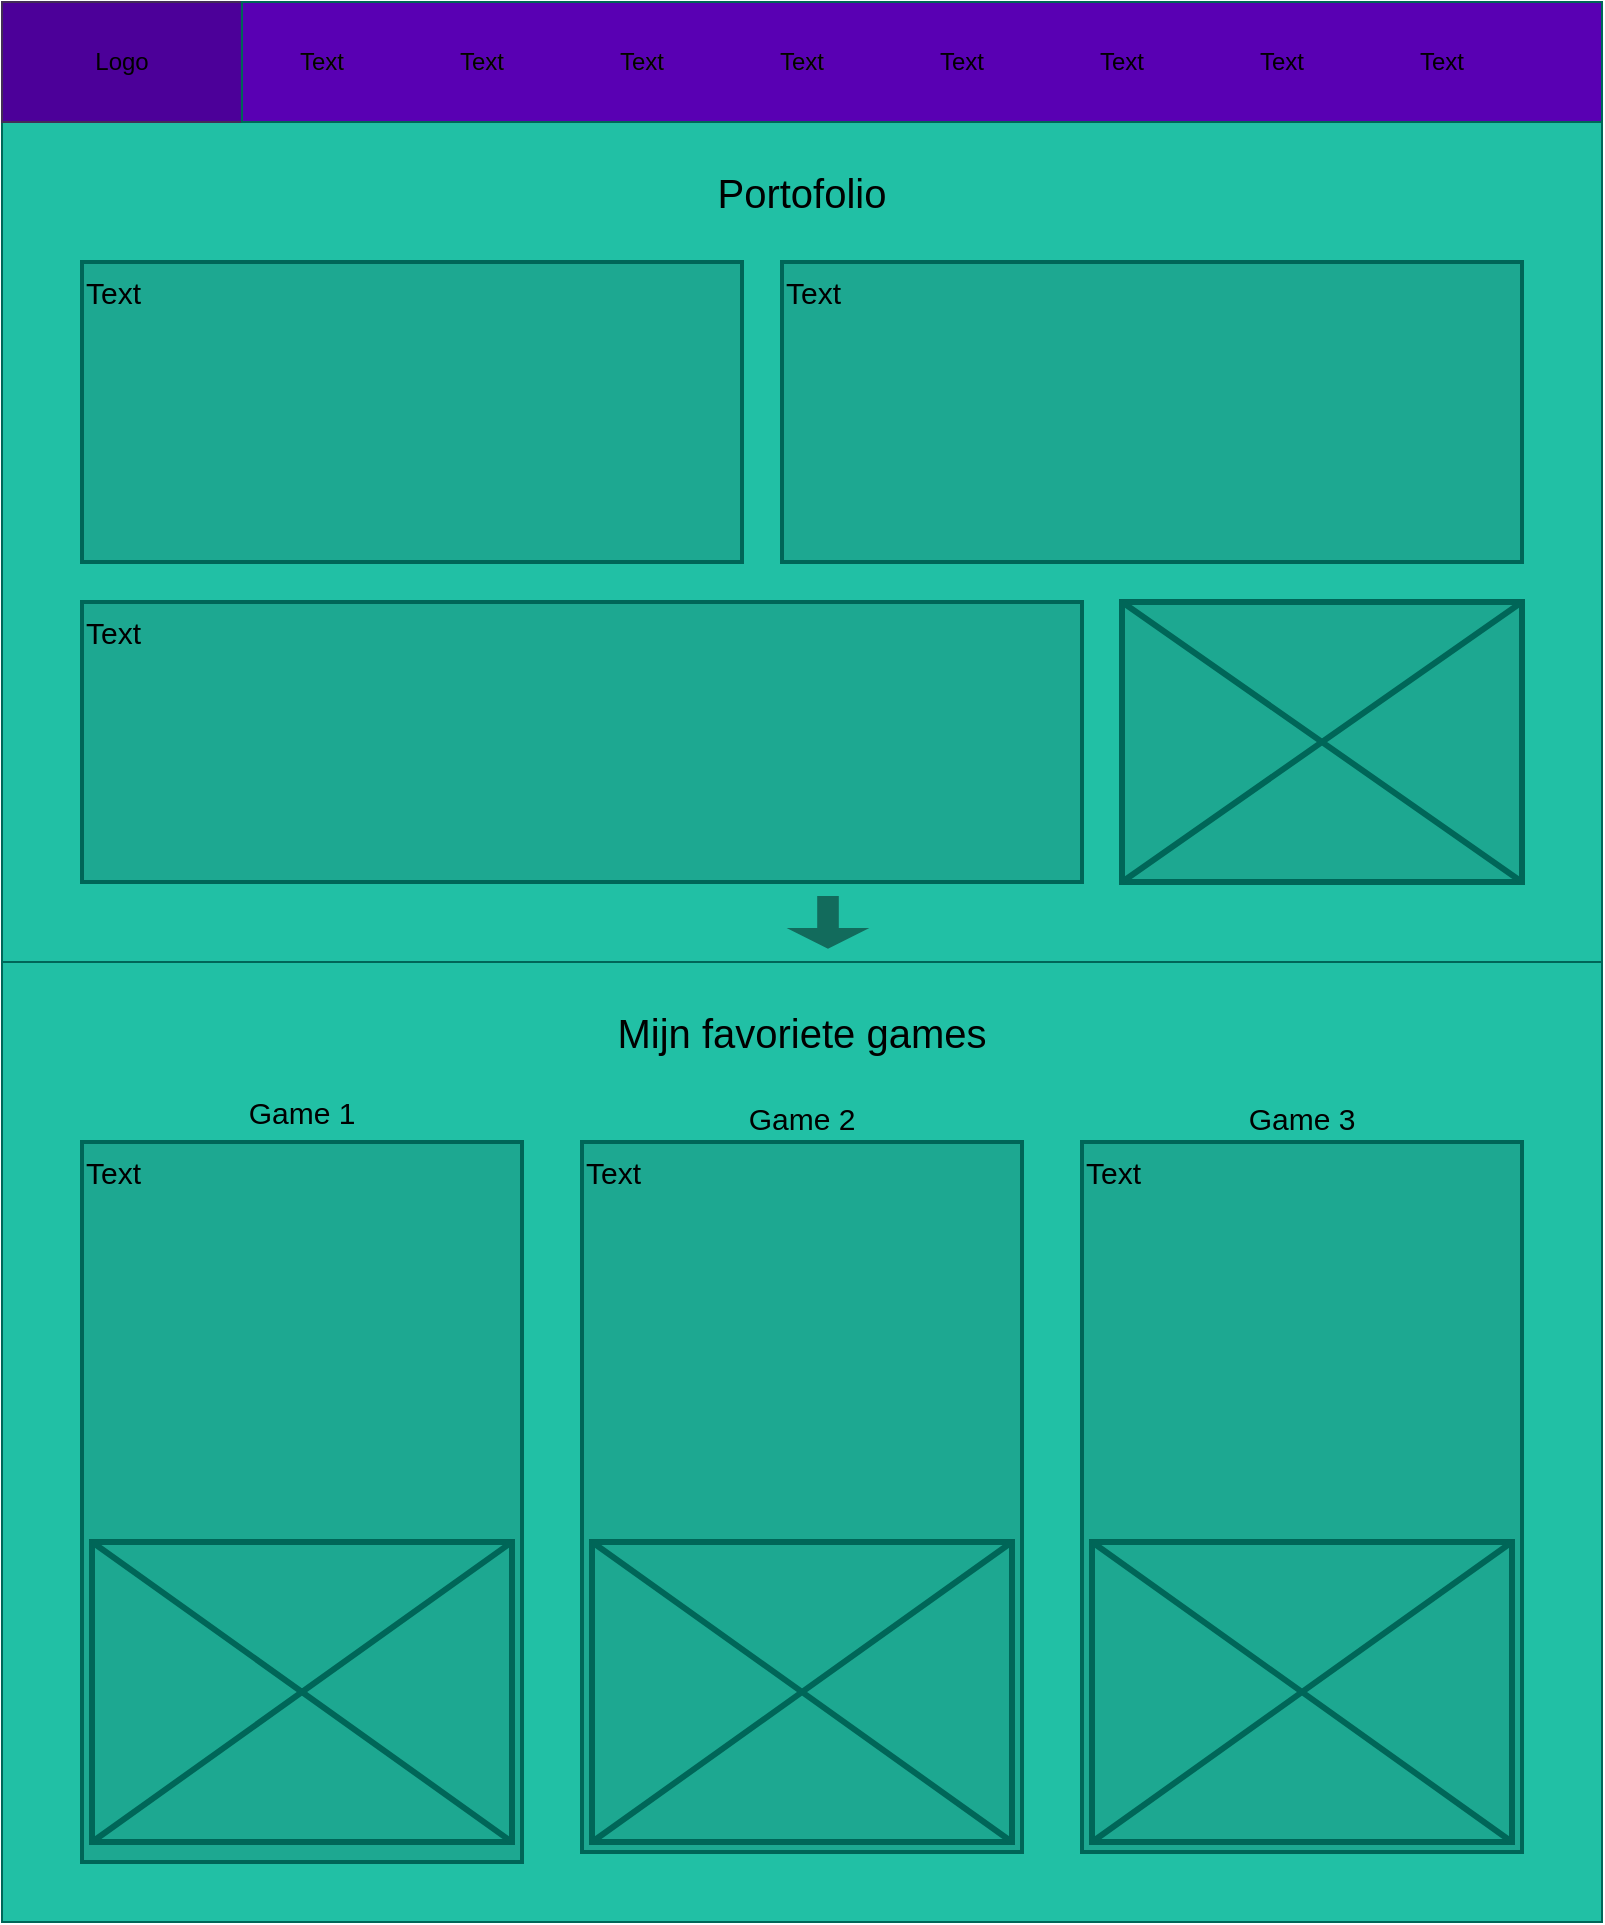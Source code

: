 <mxfile>
    <diagram id="jcHUifd1OCuq_grDe-NQ" name="Pagina-1">
        <mxGraphModel dx="734" dy="465" grid="1" gridSize="10" guides="1" tooltips="1" connect="1" arrows="1" fold="1" page="1" pageScale="1" pageWidth="827" pageHeight="1169" math="0" shadow="0">
            <root>
                <mxCell id="0"/>
                <mxCell id="1" parent="0"/>
                <mxCell id="6PNcxZVwOqYVpnjtxgZr-1" value="" style="rounded=0;whiteSpace=wrap;html=1;fillColor=#21C0A5;strokeColor=#006658;fontColor=#5C5C5C;" parent="1" vertex="1">
                    <mxGeometry y="40" width="800" height="480" as="geometry"/>
                </mxCell>
                <mxCell id="6PNcxZVwOqYVpnjtxgZr-2" value="" style="rounded=0;whiteSpace=wrap;html=1;fillColor=#4C0099;strokeColor=#432D57;fontColor=#ffffff;" parent="1" vertex="1">
                    <mxGeometry y="40" width="120" height="60" as="geometry"/>
                </mxCell>
                <mxCell id="6PNcxZVwOqYVpnjtxgZr-3" value="" style="rounded=0;whiteSpace=wrap;html=1;fillColor=#5900B3;strokeColor=#006658;fontColor=#5C5C5C;" parent="1" vertex="1">
                    <mxGeometry x="120" y="40" width="680" height="60" as="geometry"/>
                </mxCell>
                <mxCell id="6PNcxZVwOqYVpnjtxgZr-4" value="Text" style="text;html=1;strokeColor=none;fillColor=none;align=center;verticalAlign=middle;whiteSpace=wrap;rounded=0;fontColor=#5C5C5C;" parent="1" vertex="1">
                    <mxGeometry x="130" y="55" width="60" height="30" as="geometry"/>
                </mxCell>
                <mxCell id="6PNcxZVwOqYVpnjtxgZr-5" value="Text" style="text;html=1;strokeColor=none;fillColor=none;align=center;verticalAlign=middle;whiteSpace=wrap;rounded=0;fontColor=#5C5C5C;" parent="1" vertex="1">
                    <mxGeometry x="210" y="55" width="60" height="30" as="geometry"/>
                </mxCell>
                <mxCell id="6PNcxZVwOqYVpnjtxgZr-6" value="Text" style="text;html=1;strokeColor=none;fillColor=none;align=center;verticalAlign=middle;whiteSpace=wrap;rounded=0;fontColor=#5C5C5C;" parent="1" vertex="1">
                    <mxGeometry x="290" y="55" width="60" height="30" as="geometry"/>
                </mxCell>
                <mxCell id="6PNcxZVwOqYVpnjtxgZr-7" value="Text" style="text;html=1;strokeColor=none;fillColor=none;align=center;verticalAlign=middle;whiteSpace=wrap;rounded=0;fontColor=#5C5C5C;" parent="1" vertex="1">
                    <mxGeometry x="370" y="55" width="60" height="30" as="geometry"/>
                </mxCell>
                <mxCell id="6PNcxZVwOqYVpnjtxgZr-8" value="Text" style="text;html=1;strokeColor=none;fillColor=none;align=center;verticalAlign=middle;whiteSpace=wrap;rounded=0;fontColor=#000000;" parent="1" vertex="1">
                    <mxGeometry x="450" y="55" width="60" height="30" as="geometry"/>
                </mxCell>
                <mxCell id="6PNcxZVwOqYVpnjtxgZr-9" value="Text" style="text;html=1;strokeColor=none;fillColor=none;align=center;verticalAlign=middle;whiteSpace=wrap;rounded=0;fontColor=#000000;" parent="1" vertex="1">
                    <mxGeometry x="530" y="55" width="60" height="30" as="geometry"/>
                </mxCell>
                <mxCell id="6PNcxZVwOqYVpnjtxgZr-10" value="Text" style="text;html=1;strokeColor=none;fillColor=none;align=center;verticalAlign=middle;whiteSpace=wrap;rounded=0;fontColor=#000000;" parent="1" vertex="1">
                    <mxGeometry x="610" y="55" width="60" height="30" as="geometry"/>
                </mxCell>
                <mxCell id="6PNcxZVwOqYVpnjtxgZr-11" value="Text" style="text;html=1;strokeColor=none;fillColor=none;align=center;verticalAlign=middle;whiteSpace=wrap;rounded=0;fontColor=#000000;" parent="1" vertex="1">
                    <mxGeometry x="690" y="55" width="60" height="30" as="geometry"/>
                </mxCell>
                <mxCell id="6PNcxZVwOqYVpnjtxgZr-12" value="Logo" style="text;html=1;strokeColor=none;fillColor=none;align=center;verticalAlign=middle;whiteSpace=wrap;rounded=0;fontColor=#000000;" parent="1" vertex="1">
                    <mxGeometry x="30" y="55" width="60" height="30" as="geometry"/>
                </mxCell>
                <mxCell id="6PNcxZVwOqYVpnjtxgZr-15" value="&lt;span style=&quot;color: rgba(0, 0, 0, 0); font-family: monospace; font-size: 0px; text-align: start;&quot;&gt;%3CmxGraphModel%3E%3Croot%3E%3CmxCell%20id%3D%220%22%2F%3E%3CmxCell%20id%3D%221%22%20parent%3D%220%22%2F%3E%3CmxCell%20id%3D%222%22%20value%3D%22%22%20style%3D%22rounded%3D0%3BwhiteSpace%3Dwrap%3Bhtml%3D1%3B%22%20vertex%3D%221%22%20parent%3D%221%22%3E%3CmxGeometry%20x%3D%2245%22%20y%3D%22810%22%20width%3D%22210%22%20height%3D%22150%22%20as%3D%22geometry%22%2F%3E%3C%2FmxCell%3E%3C%2Froot%3E%3C%2FmxGraphModel%3E&lt;/span&gt;" style="rounded=0;whiteSpace=wrap;html=1;fillColor=#1DA891;strokeColor=#006658;fontColor=#5C5C5C;strokeWidth=3;" parent="1" vertex="1">
                    <mxGeometry x="560" y="340" width="200" height="140" as="geometry"/>
                </mxCell>
                <mxCell id="6PNcxZVwOqYVpnjtxgZr-16" value="" style="shape=umlDestroy;whiteSpace=wrap;html=1;strokeWidth=3;strokeColor=#006658;fillColor=#21C0A5;fontColor=#5C5C5C;" parent="1" vertex="1">
                    <mxGeometry x="560" y="340" width="200" height="140" as="geometry"/>
                </mxCell>
                <mxCell id="6PNcxZVwOqYVpnjtxgZr-17" value="" style="rounded=0;whiteSpace=wrap;html=1;fillColor=#21C0A5;strokeColor=#006658;fontColor=#5C5C5C;" parent="1" vertex="1">
                    <mxGeometry y="520" width="800" height="480" as="geometry"/>
                </mxCell>
                <mxCell id="6PNcxZVwOqYVpnjtxgZr-18" value="Portofolio" style="text;html=1;strokeColor=none;fillColor=none;align=center;verticalAlign=middle;whiteSpace=wrap;rounded=0;fontSize=20;fontColor=#000000;" parent="1" vertex="1">
                    <mxGeometry x="10" y="110" width="780" height="50" as="geometry"/>
                </mxCell>
                <mxCell id="6PNcxZVwOqYVpnjtxgZr-20" value="Mijn favoriete games" style="text;html=1;strokeColor=none;fillColor=none;align=center;verticalAlign=middle;whiteSpace=wrap;rounded=0;fontSize=20;fontColor=#000000;" parent="1" vertex="1">
                    <mxGeometry x="10" y="530" width="780" height="50" as="geometry"/>
                </mxCell>
                <mxCell id="6PNcxZVwOqYVpnjtxgZr-22" value="" style="verticalLabelPosition=bottom;verticalAlign=top;html=1;shape=mxgraph.basic.rect;fillColor2=none;strokeWidth=2;size=20;indent=5;fontSize=20;fillColor=#1DA891;strokeColor=#006658;fontColor=#5C5C5C;" parent="1" vertex="1">
                    <mxGeometry x="40" y="340" width="500" height="140" as="geometry"/>
                </mxCell>
                <mxCell id="6PNcxZVwOqYVpnjtxgZr-23" value="" style="verticalLabelPosition=bottom;verticalAlign=top;html=1;shape=mxgraph.basic.rect;fillColor2=none;strokeWidth=2;size=20;indent=5;fontSize=20;fillColor=#1DA891;strokeColor=#006658;fontColor=#5C5C5C;" parent="1" vertex="1">
                    <mxGeometry x="390" y="170" width="370" height="150" as="geometry"/>
                </mxCell>
                <mxCell id="6PNcxZVwOqYVpnjtxgZr-24" value="" style="verticalLabelPosition=bottom;verticalAlign=top;html=1;shape=mxgraph.basic.rect;fillColor2=none;strokeWidth=2;size=20;indent=5;fontSize=20;fillColor=#1DA891;strokeColor=#006658;fontColor=#5C5C5C;" parent="1" vertex="1">
                    <mxGeometry x="40" y="170" width="330" height="150" as="geometry"/>
                </mxCell>
                <mxCell id="6PNcxZVwOqYVpnjtxgZr-26" value="" style="verticalLabelPosition=bottom;verticalAlign=top;html=1;shape=mxgraph.basic.rect;fillColor2=none;strokeWidth=2;size=20;indent=5;fontSize=20;fillColor=#1DA891;strokeColor=#006658;fontColor=#5C5C5C;" parent="1" vertex="1">
                    <mxGeometry x="40" y="610" width="220" height="360" as="geometry"/>
                </mxCell>
                <mxCell id="6PNcxZVwOqYVpnjtxgZr-27" value="" style="verticalLabelPosition=bottom;verticalAlign=top;html=1;shape=mxgraph.basic.rect;fillColor2=none;strokeWidth=2;size=20;indent=5;fontSize=20;fillColor=#1DA891;strokeColor=#006658;fontColor=#5C5C5C;" parent="1" vertex="1">
                    <mxGeometry x="290" y="610" width="220" height="355" as="geometry"/>
                </mxCell>
                <mxCell id="6PNcxZVwOqYVpnjtxgZr-28" value="" style="verticalLabelPosition=bottom;verticalAlign=top;html=1;shape=mxgraph.basic.rect;fillColor2=none;strokeWidth=2;size=20;indent=5;fontSize=20;fillColor=#1DA891;strokeColor=#006658;fontColor=#5C5C5C;" parent="1" vertex="1">
                    <mxGeometry x="540" y="610" width="220" height="355" as="geometry"/>
                </mxCell>
                <mxCell id="6PNcxZVwOqYVpnjtxgZr-30" value="Game 1" style="text;html=1;strokeColor=none;fillColor=none;align=center;verticalAlign=top;whiteSpace=wrap;rounded=0;fontSize=15;fontColor=#000000;" parent="1" vertex="1">
                    <mxGeometry x="40" y="580" width="220" height="30" as="geometry"/>
                </mxCell>
                <mxCell id="6PNcxZVwOqYVpnjtxgZr-31" value="Game 2" style="text;html=1;strokeColor=none;fillColor=none;align=center;verticalAlign=middle;whiteSpace=wrap;rounded=0;fontSize=15;fontColor=#000000;" parent="1" vertex="1">
                    <mxGeometry x="290" y="585" width="220" height="25" as="geometry"/>
                </mxCell>
                <mxCell id="6PNcxZVwOqYVpnjtxgZr-32" value="Game 3" style="text;html=1;strokeColor=none;fillColor=none;align=center;verticalAlign=middle;whiteSpace=wrap;rounded=0;fontSize=15;fontColor=#000000;" parent="1" vertex="1">
                    <mxGeometry x="540" y="585" width="220" height="25" as="geometry"/>
                </mxCell>
                <mxCell id="6PNcxZVwOqYVpnjtxgZr-33" value="" style="rounded=0;whiteSpace=wrap;html=1;fillColor=#1DA891;strokeColor=#006658;fontColor=#5C5C5C;strokeWidth=3;" parent="1" vertex="1">
                    <mxGeometry x="295" y="810" width="210" height="150" as="geometry"/>
                </mxCell>
                <mxCell id="6PNcxZVwOqYVpnjtxgZr-35" value="" style="rounded=0;whiteSpace=wrap;html=1;fillColor=#1DA891;strokeColor=#006658;fontColor=#5C5C5C;strokeWidth=3;" parent="1" vertex="1">
                    <mxGeometry x="45" y="810" width="210" height="150" as="geometry"/>
                </mxCell>
                <mxCell id="6PNcxZVwOqYVpnjtxgZr-36" value="" style="rounded=0;whiteSpace=wrap;html=1;fillColor=#1DA891;strokeColor=#006658;fontColor=#5C5C5C;strokeWidth=3;" parent="1" vertex="1">
                    <mxGeometry x="545" y="810" width="210" height="150" as="geometry"/>
                </mxCell>
                <mxCell id="6PNcxZVwOqYVpnjtxgZr-37" value="" style="shape=umlDestroy;whiteSpace=wrap;html=1;strokeWidth=3;strokeColor=#006658;fillColor=#21C0A5;fontColor=#5C5C5C;" parent="1" vertex="1">
                    <mxGeometry x="545" y="810" width="210" height="150" as="geometry"/>
                </mxCell>
                <mxCell id="6PNcxZVwOqYVpnjtxgZr-38" value="" style="shape=umlDestroy;whiteSpace=wrap;html=1;strokeWidth=3;strokeColor=#006658;fillColor=#21C0A5;fontColor=#5C5C5C;" parent="1" vertex="1">
                    <mxGeometry x="295" y="810" width="210" height="150" as="geometry"/>
                </mxCell>
                <mxCell id="6PNcxZVwOqYVpnjtxgZr-39" value="" style="shape=umlDestroy;whiteSpace=wrap;html=1;strokeWidth=3;strokeColor=#006658;fillColor=#21C0A5;fontColor=#5C5C5C;" parent="1" vertex="1">
                    <mxGeometry x="45" y="810" width="210" height="150" as="geometry"/>
                </mxCell>
                <mxCell id="6PNcxZVwOqYVpnjtxgZr-41" value="Text" style="text;html=1;strokeColor=none;fillColor=none;align=center;verticalAlign=middle;whiteSpace=wrap;rounded=0;fontColor=#000000;" parent="1" vertex="1">
                    <mxGeometry x="130" y="55" width="60" height="30" as="geometry"/>
                </mxCell>
                <mxCell id="6PNcxZVwOqYVpnjtxgZr-42" value="Text" style="text;html=1;strokeColor=none;fillColor=none;align=center;verticalAlign=middle;whiteSpace=wrap;rounded=0;fontColor=#000000;" parent="1" vertex="1">
                    <mxGeometry x="210" y="55" width="60" height="30" as="geometry"/>
                </mxCell>
                <mxCell id="6PNcxZVwOqYVpnjtxgZr-43" value="Text" style="text;html=1;strokeColor=none;fillColor=none;align=center;verticalAlign=middle;whiteSpace=wrap;rounded=0;fontColor=#000000;" parent="1" vertex="1">
                    <mxGeometry x="290" y="55" width="60" height="30" as="geometry"/>
                </mxCell>
                <mxCell id="6PNcxZVwOqYVpnjtxgZr-44" value="Text" style="text;html=1;strokeColor=none;fillColor=none;align=center;verticalAlign=middle;whiteSpace=wrap;rounded=0;fontColor=#000000;" parent="1" vertex="1">
                    <mxGeometry x="370" y="55" width="60" height="30" as="geometry"/>
                </mxCell>
                <mxCell id="6PNcxZVwOqYVpnjtxgZr-46" value="" style="shape=singleArrow;direction=south;whiteSpace=wrap;html=1;strokeColor=#126B5C;strokeWidth=6;fontColor=#000000;fillColor=#126B5C;" parent="1" vertex="1">
                    <mxGeometry x="405" y="490" width="16" height="20" as="geometry"/>
                </mxCell>
                <mxCell id="6PNcxZVwOqYVpnjtxgZr-47" value="Text" style="text;html=1;strokeColor=none;fillColor=none;align=left;verticalAlign=middle;whiteSpace=wrap;rounded=0;fontColor=#000000;fontSize=15;" parent="1" vertex="1">
                    <mxGeometry x="40" y="170" width="330" height="30" as="geometry"/>
                </mxCell>
                <mxCell id="6PNcxZVwOqYVpnjtxgZr-48" value="Text" style="text;html=1;strokeColor=none;fillColor=none;align=left;verticalAlign=middle;whiteSpace=wrap;rounded=0;fontColor=#000000;fontSize=15;" parent="1" vertex="1">
                    <mxGeometry x="390" y="170" width="370" height="30" as="geometry"/>
                </mxCell>
                <mxCell id="6PNcxZVwOqYVpnjtxgZr-49" value="Text" style="text;html=1;strokeColor=none;fillColor=none;align=left;verticalAlign=middle;whiteSpace=wrap;rounded=0;fontColor=#000000;fontSize=15;" parent="1" vertex="1">
                    <mxGeometry x="40" y="340" width="500" height="30" as="geometry"/>
                </mxCell>
                <mxCell id="6PNcxZVwOqYVpnjtxgZr-50" value="Text" style="text;html=1;strokeColor=none;fillColor=none;align=left;verticalAlign=middle;whiteSpace=wrap;rounded=0;fontColor=#000000;fontSize=15;" parent="1" vertex="1">
                    <mxGeometry x="40" y="610" width="220" height="30" as="geometry"/>
                </mxCell>
                <mxCell id="6PNcxZVwOqYVpnjtxgZr-51" value="Text" style="text;html=1;strokeColor=none;fillColor=none;align=left;verticalAlign=middle;whiteSpace=wrap;rounded=0;fontColor=#000000;fontSize=15;" parent="1" vertex="1">
                    <mxGeometry x="290" y="610" width="220" height="30" as="geometry"/>
                </mxCell>
                <mxCell id="6PNcxZVwOqYVpnjtxgZr-52" value="Text" style="text;html=1;strokeColor=none;fillColor=none;align=left;verticalAlign=middle;whiteSpace=wrap;rounded=0;fontColor=#000000;fontSize=15;" parent="1" vertex="1">
                    <mxGeometry x="540" y="610" width="220" height="30" as="geometry"/>
                </mxCell>
            </root>
        </mxGraphModel>
    </diagram>
</mxfile>
